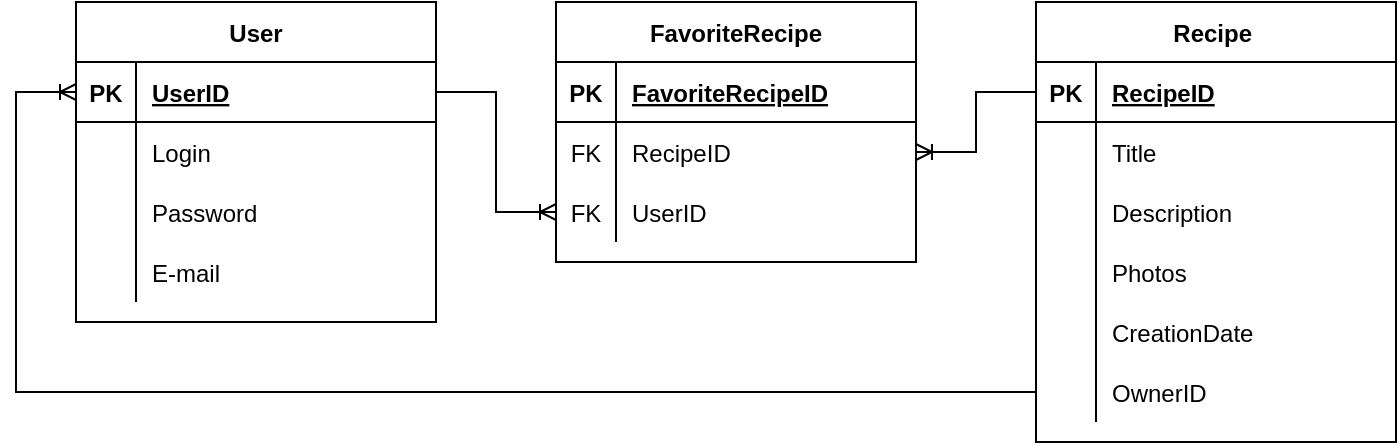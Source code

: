 <mxfile version="20.2.3" type="device" pages="5"><diagram id="DLVDz2DFD5MN45IRxFZN" name="ERD"><mxGraphModel dx="1422" dy="905" grid="1" gridSize="10" guides="1" tooltips="1" connect="1" arrows="1" fold="1" page="1" pageScale="1" pageWidth="827" pageHeight="1169" math="0" shadow="0"><root><mxCell id="0"/><mxCell id="1" parent="0"/><mxCell id="izXUXe6m8HbGsVXRGzLE-1" value="User" style="shape=table;startSize=30;container=1;collapsible=1;childLayout=tableLayout;fixedRows=1;rowLines=0;fontStyle=1;align=center;resizeLast=1;" parent="1" vertex="1"><mxGeometry x="40" y="200" width="180" height="160" as="geometry"/></mxCell><mxCell id="izXUXe6m8HbGsVXRGzLE-2" value="" style="shape=tableRow;horizontal=0;startSize=0;swimlaneHead=0;swimlaneBody=0;fillColor=none;collapsible=0;dropTarget=0;points=[[0,0.5],[1,0.5]];portConstraint=eastwest;top=0;left=0;right=0;bottom=1;" parent="izXUXe6m8HbGsVXRGzLE-1" vertex="1"><mxGeometry y="30" width="180" height="30" as="geometry"/></mxCell><mxCell id="izXUXe6m8HbGsVXRGzLE-3" value="PK" style="shape=partialRectangle;connectable=0;fillColor=none;top=0;left=0;bottom=0;right=0;fontStyle=1;overflow=hidden;" parent="izXUXe6m8HbGsVXRGzLE-2" vertex="1"><mxGeometry width="30" height="30" as="geometry"><mxRectangle width="30" height="30" as="alternateBounds"/></mxGeometry></mxCell><mxCell id="izXUXe6m8HbGsVXRGzLE-4" value="UserID" style="shape=partialRectangle;connectable=0;fillColor=none;top=0;left=0;bottom=0;right=0;align=left;spacingLeft=6;fontStyle=5;overflow=hidden;" parent="izXUXe6m8HbGsVXRGzLE-2" vertex="1"><mxGeometry x="30" width="150" height="30" as="geometry"><mxRectangle width="150" height="30" as="alternateBounds"/></mxGeometry></mxCell><mxCell id="izXUXe6m8HbGsVXRGzLE-5" value="" style="shape=tableRow;horizontal=0;startSize=0;swimlaneHead=0;swimlaneBody=0;fillColor=none;collapsible=0;dropTarget=0;points=[[0,0.5],[1,0.5]];portConstraint=eastwest;top=0;left=0;right=0;bottom=0;" parent="izXUXe6m8HbGsVXRGzLE-1" vertex="1"><mxGeometry y="60" width="180" height="30" as="geometry"/></mxCell><mxCell id="izXUXe6m8HbGsVXRGzLE-6" value="" style="shape=partialRectangle;connectable=0;fillColor=none;top=0;left=0;bottom=0;right=0;editable=1;overflow=hidden;" parent="izXUXe6m8HbGsVXRGzLE-5" vertex="1"><mxGeometry width="30" height="30" as="geometry"><mxRectangle width="30" height="30" as="alternateBounds"/></mxGeometry></mxCell><mxCell id="izXUXe6m8HbGsVXRGzLE-7" value="Login" style="shape=partialRectangle;connectable=0;fillColor=none;top=0;left=0;bottom=0;right=0;align=left;spacingLeft=6;overflow=hidden;" parent="izXUXe6m8HbGsVXRGzLE-5" vertex="1"><mxGeometry x="30" width="150" height="30" as="geometry"><mxRectangle width="150" height="30" as="alternateBounds"/></mxGeometry></mxCell><mxCell id="izXUXe6m8HbGsVXRGzLE-8" value="" style="shape=tableRow;horizontal=0;startSize=0;swimlaneHead=0;swimlaneBody=0;fillColor=none;collapsible=0;dropTarget=0;points=[[0,0.5],[1,0.5]];portConstraint=eastwest;top=0;left=0;right=0;bottom=0;" parent="izXUXe6m8HbGsVXRGzLE-1" vertex="1"><mxGeometry y="90" width="180" height="30" as="geometry"/></mxCell><mxCell id="izXUXe6m8HbGsVXRGzLE-9" value="" style="shape=partialRectangle;connectable=0;fillColor=none;top=0;left=0;bottom=0;right=0;editable=1;overflow=hidden;" parent="izXUXe6m8HbGsVXRGzLE-8" vertex="1"><mxGeometry width="30" height="30" as="geometry"><mxRectangle width="30" height="30" as="alternateBounds"/></mxGeometry></mxCell><mxCell id="izXUXe6m8HbGsVXRGzLE-10" value="Password" style="shape=partialRectangle;connectable=0;fillColor=none;top=0;left=0;bottom=0;right=0;align=left;spacingLeft=6;overflow=hidden;" parent="izXUXe6m8HbGsVXRGzLE-8" vertex="1"><mxGeometry x="30" width="150" height="30" as="geometry"><mxRectangle width="150" height="30" as="alternateBounds"/></mxGeometry></mxCell><mxCell id="izXUXe6m8HbGsVXRGzLE-11" value="" style="shape=tableRow;horizontal=0;startSize=0;swimlaneHead=0;swimlaneBody=0;fillColor=none;collapsible=0;dropTarget=0;points=[[0,0.5],[1,0.5]];portConstraint=eastwest;top=0;left=0;right=0;bottom=0;" parent="izXUXe6m8HbGsVXRGzLE-1" vertex="1"><mxGeometry y="120" width="180" height="30" as="geometry"/></mxCell><mxCell id="izXUXe6m8HbGsVXRGzLE-12" value="" style="shape=partialRectangle;connectable=0;fillColor=none;top=0;left=0;bottom=0;right=0;editable=1;overflow=hidden;" parent="izXUXe6m8HbGsVXRGzLE-11" vertex="1"><mxGeometry width="30" height="30" as="geometry"><mxRectangle width="30" height="30" as="alternateBounds"/></mxGeometry></mxCell><mxCell id="izXUXe6m8HbGsVXRGzLE-13" value="E-mail" style="shape=partialRectangle;connectable=0;fillColor=none;top=0;left=0;bottom=0;right=0;align=left;spacingLeft=6;overflow=hidden;" parent="izXUXe6m8HbGsVXRGzLE-11" vertex="1"><mxGeometry x="30" width="150" height="30" as="geometry"><mxRectangle width="150" height="30" as="alternateBounds"/></mxGeometry></mxCell><mxCell id="izXUXe6m8HbGsVXRGzLE-14" value="Recipe " style="shape=table;startSize=30;container=1;collapsible=1;childLayout=tableLayout;fixedRows=1;rowLines=0;fontStyle=1;align=center;resizeLast=1;" parent="1" vertex="1"><mxGeometry x="520" y="200" width="180" height="220" as="geometry"/></mxCell><mxCell id="izXUXe6m8HbGsVXRGzLE-15" value="" style="shape=tableRow;horizontal=0;startSize=0;swimlaneHead=0;swimlaneBody=0;fillColor=none;collapsible=0;dropTarget=0;points=[[0,0.5],[1,0.5]];portConstraint=eastwest;top=0;left=0;right=0;bottom=1;" parent="izXUXe6m8HbGsVXRGzLE-14" vertex="1"><mxGeometry y="30" width="180" height="30" as="geometry"/></mxCell><mxCell id="izXUXe6m8HbGsVXRGzLE-16" value="PK" style="shape=partialRectangle;connectable=0;fillColor=none;top=0;left=0;bottom=0;right=0;fontStyle=1;overflow=hidden;" parent="izXUXe6m8HbGsVXRGzLE-15" vertex="1"><mxGeometry width="30" height="30" as="geometry"><mxRectangle width="30" height="30" as="alternateBounds"/></mxGeometry></mxCell><mxCell id="izXUXe6m8HbGsVXRGzLE-17" value="RecipeID" style="shape=partialRectangle;connectable=0;fillColor=none;top=0;left=0;bottom=0;right=0;align=left;spacingLeft=6;fontStyle=5;overflow=hidden;" parent="izXUXe6m8HbGsVXRGzLE-15" vertex="1"><mxGeometry x="30" width="150" height="30" as="geometry"><mxRectangle width="150" height="30" as="alternateBounds"/></mxGeometry></mxCell><mxCell id="izXUXe6m8HbGsVXRGzLE-18" value="" style="shape=tableRow;horizontal=0;startSize=0;swimlaneHead=0;swimlaneBody=0;fillColor=none;collapsible=0;dropTarget=0;points=[[0,0.5],[1,0.5]];portConstraint=eastwest;top=0;left=0;right=0;bottom=0;" parent="izXUXe6m8HbGsVXRGzLE-14" vertex="1"><mxGeometry y="60" width="180" height="30" as="geometry"/></mxCell><mxCell id="izXUXe6m8HbGsVXRGzLE-19" value="" style="shape=partialRectangle;connectable=0;fillColor=none;top=0;left=0;bottom=0;right=0;editable=1;overflow=hidden;" parent="izXUXe6m8HbGsVXRGzLE-18" vertex="1"><mxGeometry width="30" height="30" as="geometry"><mxRectangle width="30" height="30" as="alternateBounds"/></mxGeometry></mxCell><mxCell id="izXUXe6m8HbGsVXRGzLE-20" value="Title" style="shape=partialRectangle;connectable=0;fillColor=none;top=0;left=0;bottom=0;right=0;align=left;spacingLeft=6;overflow=hidden;" parent="izXUXe6m8HbGsVXRGzLE-18" vertex="1"><mxGeometry x="30" width="150" height="30" as="geometry"><mxRectangle width="150" height="30" as="alternateBounds"/></mxGeometry></mxCell><mxCell id="izXUXe6m8HbGsVXRGzLE-21" value="" style="shape=tableRow;horizontal=0;startSize=0;swimlaneHead=0;swimlaneBody=0;fillColor=none;collapsible=0;dropTarget=0;points=[[0,0.5],[1,0.5]];portConstraint=eastwest;top=0;left=0;right=0;bottom=0;" parent="izXUXe6m8HbGsVXRGzLE-14" vertex="1"><mxGeometry y="90" width="180" height="30" as="geometry"/></mxCell><mxCell id="izXUXe6m8HbGsVXRGzLE-22" value="" style="shape=partialRectangle;connectable=0;fillColor=none;top=0;left=0;bottom=0;right=0;editable=1;overflow=hidden;" parent="izXUXe6m8HbGsVXRGzLE-21" vertex="1"><mxGeometry width="30" height="30" as="geometry"><mxRectangle width="30" height="30" as="alternateBounds"/></mxGeometry></mxCell><mxCell id="izXUXe6m8HbGsVXRGzLE-23" value="Description" style="shape=partialRectangle;connectable=0;fillColor=none;top=0;left=0;bottom=0;right=0;align=left;spacingLeft=6;overflow=hidden;" parent="izXUXe6m8HbGsVXRGzLE-21" vertex="1"><mxGeometry x="30" width="150" height="30" as="geometry"><mxRectangle width="150" height="30" as="alternateBounds"/></mxGeometry></mxCell><mxCell id="izXUXe6m8HbGsVXRGzLE-24" value="" style="shape=tableRow;horizontal=0;startSize=0;swimlaneHead=0;swimlaneBody=0;fillColor=none;collapsible=0;dropTarget=0;points=[[0,0.5],[1,0.5]];portConstraint=eastwest;top=0;left=0;right=0;bottom=0;" parent="izXUXe6m8HbGsVXRGzLE-14" vertex="1"><mxGeometry y="120" width="180" height="30" as="geometry"/></mxCell><mxCell id="izXUXe6m8HbGsVXRGzLE-25" value="" style="shape=partialRectangle;connectable=0;fillColor=none;top=0;left=0;bottom=0;right=0;editable=1;overflow=hidden;" parent="izXUXe6m8HbGsVXRGzLE-24" vertex="1"><mxGeometry width="30" height="30" as="geometry"><mxRectangle width="30" height="30" as="alternateBounds"/></mxGeometry></mxCell><mxCell id="izXUXe6m8HbGsVXRGzLE-26" value="Photos" style="shape=partialRectangle;connectable=0;fillColor=none;top=0;left=0;bottom=0;right=0;align=left;spacingLeft=6;overflow=hidden;" parent="izXUXe6m8HbGsVXRGzLE-24" vertex="1"><mxGeometry x="30" width="150" height="30" as="geometry"><mxRectangle width="150" height="30" as="alternateBounds"/></mxGeometry></mxCell><mxCell id="RRS_tu6sS4-9CQabxXwR-1" value="" style="shape=tableRow;horizontal=0;startSize=0;swimlaneHead=0;swimlaneBody=0;fillColor=none;collapsible=0;dropTarget=0;points=[[0,0.5],[1,0.5]];portConstraint=eastwest;top=0;left=0;right=0;bottom=0;" parent="izXUXe6m8HbGsVXRGzLE-14" vertex="1"><mxGeometry y="150" width="180" height="30" as="geometry"/></mxCell><mxCell id="RRS_tu6sS4-9CQabxXwR-2" value="" style="shape=partialRectangle;connectable=0;fillColor=none;top=0;left=0;bottom=0;right=0;editable=1;overflow=hidden;" parent="RRS_tu6sS4-9CQabxXwR-1" vertex="1"><mxGeometry width="30" height="30" as="geometry"><mxRectangle width="30" height="30" as="alternateBounds"/></mxGeometry></mxCell><mxCell id="RRS_tu6sS4-9CQabxXwR-3" value="CreationDate" style="shape=partialRectangle;connectable=0;fillColor=none;top=0;left=0;bottom=0;right=0;align=left;spacingLeft=6;overflow=hidden;" parent="RRS_tu6sS4-9CQabxXwR-1" vertex="1"><mxGeometry x="30" width="150" height="30" as="geometry"><mxRectangle width="150" height="30" as="alternateBounds"/></mxGeometry></mxCell><mxCell id="duyOFP7Gd-QprkUrOvGp-1" value="" style="shape=tableRow;horizontal=0;startSize=0;swimlaneHead=0;swimlaneBody=0;fillColor=none;collapsible=0;dropTarget=0;points=[[0,0.5],[1,0.5]];portConstraint=eastwest;top=0;left=0;right=0;bottom=0;" vertex="1" parent="izXUXe6m8HbGsVXRGzLE-14"><mxGeometry y="180" width="180" height="30" as="geometry"/></mxCell><mxCell id="duyOFP7Gd-QprkUrOvGp-2" value="" style="shape=partialRectangle;connectable=0;fillColor=none;top=0;left=0;bottom=0;right=0;editable=1;overflow=hidden;" vertex="1" parent="duyOFP7Gd-QprkUrOvGp-1"><mxGeometry width="30" height="30" as="geometry"><mxRectangle width="30" height="30" as="alternateBounds"/></mxGeometry></mxCell><mxCell id="duyOFP7Gd-QprkUrOvGp-3" value="OwnerID" style="shape=partialRectangle;connectable=0;fillColor=none;top=0;left=0;bottom=0;right=0;align=left;spacingLeft=6;overflow=hidden;" vertex="1" parent="duyOFP7Gd-QprkUrOvGp-1"><mxGeometry x="30" width="150" height="30" as="geometry"><mxRectangle width="150" height="30" as="alternateBounds"/></mxGeometry></mxCell><mxCell id="koSCngyAm11qG9htnei7-1" value="FavoriteRecipe" style="shape=table;startSize=30;container=1;collapsible=1;childLayout=tableLayout;fixedRows=1;rowLines=0;fontStyle=1;align=center;resizeLast=1;" parent="1" vertex="1"><mxGeometry x="280" y="200" width="180" height="130" as="geometry"/></mxCell><mxCell id="koSCngyAm11qG9htnei7-2" value="" style="shape=tableRow;horizontal=0;startSize=0;swimlaneHead=0;swimlaneBody=0;fillColor=none;collapsible=0;dropTarget=0;points=[[0,0.5],[1,0.5]];portConstraint=eastwest;top=0;left=0;right=0;bottom=1;" parent="koSCngyAm11qG9htnei7-1" vertex="1"><mxGeometry y="30" width="180" height="30" as="geometry"/></mxCell><mxCell id="koSCngyAm11qG9htnei7-3" value="PK" style="shape=partialRectangle;connectable=0;fillColor=none;top=0;left=0;bottom=0;right=0;fontStyle=1;overflow=hidden;" parent="koSCngyAm11qG9htnei7-2" vertex="1"><mxGeometry width="30" height="30" as="geometry"><mxRectangle width="30" height="30" as="alternateBounds"/></mxGeometry></mxCell><mxCell id="koSCngyAm11qG9htnei7-4" value="FavoriteRecipeID" style="shape=partialRectangle;connectable=0;fillColor=none;top=0;left=0;bottom=0;right=0;align=left;spacingLeft=6;fontStyle=5;overflow=hidden;" parent="koSCngyAm11qG9htnei7-2" vertex="1"><mxGeometry x="30" width="150" height="30" as="geometry"><mxRectangle width="150" height="30" as="alternateBounds"/></mxGeometry></mxCell><mxCell id="koSCngyAm11qG9htnei7-5" value="" style="shape=tableRow;horizontal=0;startSize=0;swimlaneHead=0;swimlaneBody=0;fillColor=none;collapsible=0;dropTarget=0;points=[[0,0.5],[1,0.5]];portConstraint=eastwest;top=0;left=0;right=0;bottom=0;" parent="koSCngyAm11qG9htnei7-1" vertex="1"><mxGeometry y="60" width="180" height="30" as="geometry"/></mxCell><mxCell id="koSCngyAm11qG9htnei7-6" value="FK" style="shape=partialRectangle;connectable=0;fillColor=none;top=0;left=0;bottom=0;right=0;editable=1;overflow=hidden;" parent="koSCngyAm11qG9htnei7-5" vertex="1"><mxGeometry width="30" height="30" as="geometry"><mxRectangle width="30" height="30" as="alternateBounds"/></mxGeometry></mxCell><mxCell id="koSCngyAm11qG9htnei7-7" value="RecipeID" style="shape=partialRectangle;connectable=0;fillColor=none;top=0;left=0;bottom=0;right=0;align=left;spacingLeft=6;overflow=hidden;" parent="koSCngyAm11qG9htnei7-5" vertex="1"><mxGeometry x="30" width="150" height="30" as="geometry"><mxRectangle width="150" height="30" as="alternateBounds"/></mxGeometry></mxCell><mxCell id="koSCngyAm11qG9htnei7-8" value="" style="shape=tableRow;horizontal=0;startSize=0;swimlaneHead=0;swimlaneBody=0;fillColor=none;collapsible=0;dropTarget=0;points=[[0,0.5],[1,0.5]];portConstraint=eastwest;top=0;left=0;right=0;bottom=0;" parent="koSCngyAm11qG9htnei7-1" vertex="1"><mxGeometry y="90" width="180" height="30" as="geometry"/></mxCell><mxCell id="koSCngyAm11qG9htnei7-9" value="FK" style="shape=partialRectangle;connectable=0;fillColor=none;top=0;left=0;bottom=0;right=0;editable=1;overflow=hidden;" parent="koSCngyAm11qG9htnei7-8" vertex="1"><mxGeometry width="30" height="30" as="geometry"><mxRectangle width="30" height="30" as="alternateBounds"/></mxGeometry></mxCell><mxCell id="koSCngyAm11qG9htnei7-10" value="UserID" style="shape=partialRectangle;connectable=0;fillColor=none;top=0;left=0;bottom=0;right=0;align=left;spacingLeft=6;overflow=hidden;" parent="koSCngyAm11qG9htnei7-8" vertex="1"><mxGeometry x="30" width="150" height="30" as="geometry"><mxRectangle width="150" height="30" as="alternateBounds"/></mxGeometry></mxCell><mxCell id="l8BYSARRlharCD4NdjLy-1" value="" style="edgeStyle=orthogonalEdgeStyle;fontSize=12;html=1;endArrow=ERoneToMany;rounded=0;" parent="1" source="izXUXe6m8HbGsVXRGzLE-2" target="koSCngyAm11qG9htnei7-8" edge="1"><mxGeometry width="100" height="100" relative="1" as="geometry"><mxPoint x="360" y="510" as="sourcePoint"/><mxPoint x="460" y="410" as="targetPoint"/><Array as="points"><mxPoint x="250" y="245"/><mxPoint x="250" y="305"/></Array></mxGeometry></mxCell><mxCell id="l8BYSARRlharCD4NdjLy-2" value="" style="edgeStyle=orthogonalEdgeStyle;fontSize=12;html=1;endArrow=ERoneToMany;rounded=0;" parent="1" source="izXUXe6m8HbGsVXRGzLE-15" target="koSCngyAm11qG9htnei7-5" edge="1"><mxGeometry width="100" height="100" relative="1" as="geometry"><mxPoint x="360" y="510" as="sourcePoint"/><mxPoint x="460" y="410" as="targetPoint"/></mxGeometry></mxCell><mxCell id="duyOFP7Gd-QprkUrOvGp-4" value="" style="edgeStyle=orthogonalEdgeStyle;fontSize=12;html=1;endArrow=ERoneToMany;rounded=0;" edge="1" parent="1" source="duyOFP7Gd-QprkUrOvGp-1" target="izXUXe6m8HbGsVXRGzLE-2"><mxGeometry width="100" height="100" relative="1" as="geometry"><mxPoint x="360" y="510" as="sourcePoint"/><mxPoint x="480" y="440" as="targetPoint"/><Array as="points"><mxPoint x="10" y="395"/><mxPoint x="10" y="245"/></Array></mxGeometry></mxCell></root></mxGraphModel></diagram><diagram id="T9ml5IvPjwxIiaWRqGr_" name="UseCase"><mxGraphModel dx="1422" dy="905" grid="1" gridSize="10" guides="1" tooltips="1" connect="1" arrows="1" fold="1" page="1" pageScale="1" pageWidth="827" pageHeight="1169" math="0" shadow="0"><root><mxCell id="0"/><mxCell id="1" parent="0"/><mxCell id="hGPn-7GCO4tsshSFjCSy-22" value="" style="group" parent="1" vertex="1" connectable="0"><mxGeometry x="10" y="10" width="210" height="230" as="geometry"/></mxCell><mxCell id="hGPn-7GCO4tsshSFjCSy-23" value="Авторизация" style="shape=umlFrame;whiteSpace=wrap;html=1;width=210;height=30;" parent="hGPn-7GCO4tsshSFjCSy-22" vertex="1"><mxGeometry width="210" height="230" as="geometry"/></mxCell><mxCell id="hGPn-7GCO4tsshSFjCSy-24" value="Ввод логина" style="ellipse;whiteSpace=wrap;html=1;" parent="hGPn-7GCO4tsshSFjCSy-22" vertex="1"><mxGeometry x="57.5" y="30" width="95" height="40" as="geometry"/></mxCell><mxCell id="hGPn-7GCO4tsshSFjCSy-25" value="Ввод пароля" style="ellipse;whiteSpace=wrap;html=1;" parent="hGPn-7GCO4tsshSFjCSy-22" vertex="1"><mxGeometry x="60" y="90" width="90" height="50" as="geometry"/></mxCell><mxCell id="hGPn-7GCO4tsshSFjCSy-26" style="edgeStyle=orthogonalEdgeStyle;rounded=0;orthogonalLoop=1;jettySize=auto;html=1;" parent="hGPn-7GCO4tsshSFjCSy-22" source="hGPn-7GCO4tsshSFjCSy-24" target="hGPn-7GCO4tsshSFjCSy-25" edge="1"><mxGeometry relative="1" as="geometry"/></mxCell><mxCell id="hGPn-7GCO4tsshSFjCSy-27" value="Отправка данных" style="ellipse;whiteSpace=wrap;html=1;fontFamily=Times New Roman;fontSize=12;" parent="hGPn-7GCO4tsshSFjCSy-22" vertex="1"><mxGeometry x="60" y="170" width="90" height="40" as="geometry"/></mxCell><mxCell id="hGPn-7GCO4tsshSFjCSy-28" style="edgeStyle=orthogonalEdgeStyle;rounded=0;orthogonalLoop=1;jettySize=auto;html=1;" parent="hGPn-7GCO4tsshSFjCSy-22" source="hGPn-7GCO4tsshSFjCSy-25" target="hGPn-7GCO4tsshSFjCSy-27" edge="1"><mxGeometry relative="1" as="geometry"/></mxCell><mxCell id="hGPn-7GCO4tsshSFjCSy-43" value="" style="group" parent="1" vertex="1" connectable="0"><mxGeometry x="10" y="560" width="250" height="370" as="geometry"/></mxCell><mxCell id="hGPn-7GCO4tsshSFjCSy-44" value="Добавление&lt;br&gt;Рецепта" style="shape=umlFrame;whiteSpace=wrap;html=1;width=250;height=30;" parent="hGPn-7GCO4tsshSFjCSy-43" vertex="1"><mxGeometry width="250" height="370" as="geometry"/></mxCell><mxCell id="hGPn-7GCO4tsshSFjCSy-45" value="Ввод наименования" style="ellipse;whiteSpace=wrap;html=1;" parent="hGPn-7GCO4tsshSFjCSy-43" vertex="1"><mxGeometry x="75" y="55" width="100" height="50" as="geometry"/></mxCell><mxCell id="hGPn-7GCO4tsshSFjCSy-46" value="Добавление изображений" style="ellipse;whiteSpace=wrap;html=1;" parent="hGPn-7GCO4tsshSFjCSy-43" vertex="1"><mxGeometry x="75" y="125" width="100" height="50" as="geometry"/></mxCell><mxCell id="hGPn-7GCO4tsshSFjCSy-47" style="edgeStyle=orthogonalEdgeStyle;rounded=0;orthogonalLoop=1;jettySize=auto;html=1;" parent="hGPn-7GCO4tsshSFjCSy-43" source="hGPn-7GCO4tsshSFjCSy-45" target="hGPn-7GCO4tsshSFjCSy-46" edge="1"><mxGeometry relative="1" as="geometry"/></mxCell><mxCell id="hGPn-7GCO4tsshSFjCSy-48" value="Ввод описания" style="ellipse;whiteSpace=wrap;html=1;" parent="hGPn-7GCO4tsshSFjCSy-43" vertex="1"><mxGeometry x="75" y="195" width="100" height="50" as="geometry"/></mxCell><mxCell id="hGPn-7GCO4tsshSFjCSy-49" style="edgeStyle=orthogonalEdgeStyle;rounded=0;orthogonalLoop=1;jettySize=auto;html=1;" parent="hGPn-7GCO4tsshSFjCSy-43" source="hGPn-7GCO4tsshSFjCSy-46" target="hGPn-7GCO4tsshSFjCSy-48" edge="1"><mxGeometry relative="1" as="geometry"/></mxCell><mxCell id="hGPn-7GCO4tsshSFjCSy-51" style="edgeStyle=orthogonalEdgeStyle;rounded=0;orthogonalLoop=1;jettySize=auto;html=1;" parent="hGPn-7GCO4tsshSFjCSy-43" source="hGPn-7GCO4tsshSFjCSy-48" target="hGPn-7GCO4tsshSFjCSy-52" edge="1"><mxGeometry relative="1" as="geometry"><mxPoint x="120" y="240" as="targetPoint"/></mxGeometry></mxCell><mxCell id="hGPn-7GCO4tsshSFjCSy-52" value="Отправка данных" style="ellipse;whiteSpace=wrap;html=1;fontFamily=Times New Roman;fontSize=12;" parent="hGPn-7GCO4tsshSFjCSy-43" vertex="1"><mxGeometry x="75" y="265" width="100" height="50" as="geometry"/></mxCell><mxCell id="hGPn-7GCO4tsshSFjCSy-89" value="" style="group" parent="1" vertex="1" connectable="0"><mxGeometry x="240" y="10" width="300" height="370" as="geometry"/></mxCell><mxCell id="hGPn-7GCO4tsshSFjCSy-90" value="Регистрация" style="shape=umlFrame;whiteSpace=wrap;html=1;width=300;height=30;" parent="hGPn-7GCO4tsshSFjCSy-89" vertex="1"><mxGeometry width="300" height="370" as="geometry"/></mxCell><mxCell id="hGPn-7GCO4tsshSFjCSy-91" value="Ввод логина" style="ellipse;whiteSpace=wrap;html=1;fontFamily=Times New Roman;fontSize=12;" parent="hGPn-7GCO4tsshSFjCSy-89" vertex="1"><mxGeometry x="107.5" y="75" width="85" height="40" as="geometry"/></mxCell><mxCell id="hGPn-7GCO4tsshSFjCSy-96" value="Ввод e-mail" style="ellipse;whiteSpace=wrap;html=1;fontFamily=Times New Roman;fontSize=12;" parent="hGPn-7GCO4tsshSFjCSy-89" vertex="1"><mxGeometry x="105" y="195" width="90" height="40" as="geometry"/></mxCell><mxCell id="hGPn-7GCO4tsshSFjCSy-97" value="" style="edgeStyle=orthogonalEdgeStyle;rounded=0;orthogonalLoop=1;jettySize=auto;html=1;fontFamily=Times New Roman;fontSize=12;" parent="hGPn-7GCO4tsshSFjCSy-89" source="hGPn-7GCO4tsshSFjCSy-98" target="hGPn-7GCO4tsshSFjCSy-96" edge="1"><mxGeometry relative="1" as="geometry"/></mxCell><mxCell id="hGPn-7GCO4tsshSFjCSy-98" value="Ввод пароля" style="ellipse;whiteSpace=wrap;html=1;fontFamily=Times New Roman;fontSize=12;" parent="hGPn-7GCO4tsshSFjCSy-89" vertex="1"><mxGeometry x="105" y="135" width="90" height="40" as="geometry"/></mxCell><mxCell id="hGPn-7GCO4tsshSFjCSy-99" value="" style="edgeStyle=orthogonalEdgeStyle;rounded=0;orthogonalLoop=1;jettySize=auto;html=1;fontFamily=Times New Roman;fontSize=12;" parent="hGPn-7GCO4tsshSFjCSy-89" target="hGPn-7GCO4tsshSFjCSy-98" edge="1"><mxGeometry relative="1" as="geometry"><mxPoint x="150" y="115" as="sourcePoint"/></mxGeometry></mxCell><mxCell id="hGPn-7GCO4tsshSFjCSy-101" value="" style="edgeStyle=orthogonalEdgeStyle;rounded=0;orthogonalLoop=1;jettySize=auto;html=1;fontFamily=Times New Roman;fontSize=12;" parent="hGPn-7GCO4tsshSFjCSy-89" source="hGPn-7GCO4tsshSFjCSy-96" target="hGPn-7GCO4tsshSFjCSy-100" edge="1"><mxGeometry relative="1" as="geometry"/></mxCell><mxCell id="hGPn-7GCO4tsshSFjCSy-100" value="Отправка данных" style="ellipse;whiteSpace=wrap;html=1;fontFamily=Times New Roman;fontSize=12;" parent="hGPn-7GCO4tsshSFjCSy-89" vertex="1"><mxGeometry x="105" y="255" width="90" height="40" as="geometry"/></mxCell><mxCell id="uWhjT6zikoIpm4rpwLc5-7" value="" style="group" parent="1" vertex="1" connectable="0"><mxGeometry x="560" y="10" width="210" height="230" as="geometry"/></mxCell><mxCell id="uWhjT6zikoIpm4rpwLc5-8" value="Выход из&lt;br&gt;аккаунта" style="shape=umlFrame;whiteSpace=wrap;html=1;width=210;height=30;" parent="uWhjT6zikoIpm4rpwLc5-7" vertex="1"><mxGeometry width="210" height="230" as="geometry"/></mxCell><mxCell id="uWhjT6zikoIpm4rpwLc5-6" value="Отправка данных" style="ellipse;whiteSpace=wrap;html=1;fontFamily=Times New Roman;fontSize=12;" parent="uWhjT6zikoIpm4rpwLc5-7" vertex="1"><mxGeometry x="60" y="95" width="90" height="40" as="geometry"/></mxCell><mxCell id="uWhjT6zikoIpm4rpwLc5-20" value="" style="group" parent="1" vertex="1" connectable="0"><mxGeometry x="280" y="560" width="210" height="230" as="geometry"/></mxCell><mxCell id="uWhjT6zikoIpm4rpwLc5-21" value="Удаление своего Рецепта" style="shape=umlFrame;whiteSpace=wrap;html=1;width=210;height=30;" parent="uWhjT6zikoIpm4rpwLc5-20" vertex="1"><mxGeometry width="210" height="230" as="geometry"/></mxCell><mxCell id="uWhjT6zikoIpm4rpwLc5-22" value="Отправка данных" style="ellipse;whiteSpace=wrap;html=1;fontFamily=Times New Roman;fontSize=12;" parent="uWhjT6zikoIpm4rpwLc5-20" vertex="1"><mxGeometry x="60" y="95" width="90" height="40" as="geometry"/></mxCell><mxCell id="uWhjT6zikoIpm4rpwLc5-23" value="" style="group" parent="1" vertex="1" connectable="0"><mxGeometry x="280" y="810" width="210" height="230" as="geometry"/></mxCell><mxCell id="uWhjT6zikoIpm4rpwLc5-24" value="Изменение своего Рецепта" style="shape=umlFrame;whiteSpace=wrap;html=1;width=210;height=30;" parent="uWhjT6zikoIpm4rpwLc5-23" vertex="1"><mxGeometry width="210" height="230" as="geometry"/></mxCell><mxCell id="uWhjT6zikoIpm4rpwLc5-25" value="Отправка данных" style="ellipse;whiteSpace=wrap;html=1;fontFamily=Times New Roman;fontSize=12;" parent="uWhjT6zikoIpm4rpwLc5-23" vertex="1"><mxGeometry x="60" y="145" width="90" height="40" as="geometry"/></mxCell><mxCell id="uWhjT6zikoIpm4rpwLc5-28" style="edgeStyle=orthogonalEdgeStyle;curved=1;rounded=0;orthogonalLoop=1;jettySize=auto;html=1;" parent="uWhjT6zikoIpm4rpwLc5-23" source="uWhjT6zikoIpm4rpwLc5-27" target="uWhjT6zikoIpm4rpwLc5-25" edge="1"><mxGeometry relative="1" as="geometry"/></mxCell><mxCell id="uWhjT6zikoIpm4rpwLc5-27" value="Изменение наименования/изображения/описания" style="ellipse;whiteSpace=wrap;html=1;fontFamily=Times New Roman;fontSize=12;" parent="uWhjT6zikoIpm4rpwLc5-23" vertex="1"><mxGeometry x="55" y="45" width="100" height="80" as="geometry"/></mxCell><mxCell id="uWhjT6zikoIpm4rpwLc5-31" value="" style="group" parent="1" vertex="1" connectable="0"><mxGeometry x="870" y="560" width="210" height="230" as="geometry"/></mxCell><mxCell id="uWhjT6zikoIpm4rpwLc5-32" value="Поиск&lt;br&gt;По Рецептам" style="shape=umlFrame;whiteSpace=wrap;html=1;width=210;height=30;" parent="uWhjT6zikoIpm4rpwLc5-31" vertex="1"><mxGeometry width="210" height="230" as="geometry"/></mxCell><mxCell id="uWhjT6zikoIpm4rpwLc5-33" value="Отправка данных" style="ellipse;whiteSpace=wrap;html=1;fontFamily=Times New Roman;fontSize=12;" parent="uWhjT6zikoIpm4rpwLc5-31" vertex="1"><mxGeometry x="60" y="125" width="90" height="40" as="geometry"/></mxCell><mxCell id="uM-aPN_Gxc0_MMGqXfU6-10" style="edgeStyle=orthogonalEdgeStyle;curved=1;rounded=0;orthogonalLoop=1;jettySize=auto;html=1;" parent="uWhjT6zikoIpm4rpwLc5-31" source="uM-aPN_Gxc0_MMGqXfU6-9" target="uWhjT6zikoIpm4rpwLc5-33" edge="1"><mxGeometry relative="1" as="geometry"/></mxCell><mxCell id="uM-aPN_Gxc0_MMGqXfU6-9" value="Ввод поискового запроса" style="ellipse;whiteSpace=wrap;html=1;fontFamily=Times New Roman;fontSize=12;" parent="uWhjT6zikoIpm4rpwLc5-31" vertex="1"><mxGeometry x="60" y="65" width="90" height="40" as="geometry"/></mxCell><mxCell id="uWhjT6zikoIpm4rpwLc5-34" value="" style="group" parent="1" vertex="1" connectable="0"><mxGeometry x="617" y="810" width="210" height="230" as="geometry"/></mxCell><mxCell id="uWhjT6zikoIpm4rpwLc5-35" value="Сортировка&lt;br&gt;Рецептов" style="shape=umlFrame;whiteSpace=wrap;html=1;width=210;height=30;" parent="uWhjT6zikoIpm4rpwLc5-34" vertex="1"><mxGeometry width="210" height="230" as="geometry"/></mxCell><mxCell id="uWhjT6zikoIpm4rpwLc5-36" value="Отправка данных" style="ellipse;whiteSpace=wrap;html=1;fontFamily=Times New Roman;fontSize=12;" parent="uWhjT6zikoIpm4rpwLc5-34" vertex="1"><mxGeometry x="60" y="95" width="90" height="40" as="geometry"/></mxCell><mxCell id="uWhjT6zikoIpm4rpwLc5-41" style="edgeStyle=orthogonalEdgeStyle;curved=1;rounded=0;orthogonalLoop=1;jettySize=auto;html=1;" parent="1" source="uWhjT6zikoIpm4rpwLc5-40" target="uWhjT6zikoIpm4rpwLc5-21" edge="1"><mxGeometry relative="1" as="geometry"><Array as="points"><mxPoint x="380" y="460"/></Array></mxGeometry></mxCell><mxCell id="uWhjT6zikoIpm4rpwLc5-42" style="edgeStyle=orthogonalEdgeStyle;curved=1;rounded=0;orthogonalLoop=1;jettySize=auto;html=1;" parent="1" source="uWhjT6zikoIpm4rpwLc5-40" target="uWhjT6zikoIpm4rpwLc5-32" edge="1"><mxGeometry relative="1" as="geometry"><Array as="points"><mxPoint x="975" y="460"/></Array></mxGeometry></mxCell><mxCell id="uWhjT6zikoIpm4rpwLc5-43" style="edgeStyle=orthogonalEdgeStyle;curved=1;rounded=0;orthogonalLoop=1;jettySize=auto;html=1;" parent="1" source="uWhjT6zikoIpm4rpwLc5-40" target="uWhjT6zikoIpm4rpwLc5-24" edge="1"><mxGeometry relative="1" as="geometry"><Array as="points"><mxPoint x="520" y="460"/><mxPoint x="520" y="925"/></Array></mxGeometry></mxCell><mxCell id="uWhjT6zikoIpm4rpwLc5-44" style="edgeStyle=orthogonalEdgeStyle;curved=1;rounded=0;orthogonalLoop=1;jettySize=auto;html=1;" parent="1" source="uWhjT6zikoIpm4rpwLc5-40" target="uWhjT6zikoIpm4rpwLc5-35" edge="1"><mxGeometry relative="1" as="geometry"><Array as="points"><mxPoint x="590" y="460"/><mxPoint x="590" y="925"/></Array></mxGeometry></mxCell><mxCell id="uWhjT6zikoIpm4rpwLc5-45" style="edgeStyle=orthogonalEdgeStyle;curved=1;rounded=0;orthogonalLoop=1;jettySize=auto;html=1;" parent="1" source="uWhjT6zikoIpm4rpwLc5-40" target="hGPn-7GCO4tsshSFjCSy-44" edge="1"><mxGeometry relative="1" as="geometry"/></mxCell><mxCell id="uWhjT6zikoIpm4rpwLc5-46" style="edgeStyle=orthogonalEdgeStyle;curved=1;rounded=0;orthogonalLoop=1;jettySize=auto;html=1;" parent="1" source="uWhjT6zikoIpm4rpwLc5-40" target="hGPn-7GCO4tsshSFjCSy-23" edge="1"><mxGeometry relative="1" as="geometry"/></mxCell><mxCell id="uWhjT6zikoIpm4rpwLc5-47" style="edgeStyle=orthogonalEdgeStyle;curved=1;rounded=0;orthogonalLoop=1;jettySize=auto;html=1;" parent="1" source="uWhjT6zikoIpm4rpwLc5-40" target="hGPn-7GCO4tsshSFjCSy-90" edge="1"><mxGeometry relative="1" as="geometry"><Array as="points"><mxPoint x="390" y="460"/></Array></mxGeometry></mxCell><mxCell id="uWhjT6zikoIpm4rpwLc5-48" style="edgeStyle=orthogonalEdgeStyle;curved=1;rounded=0;orthogonalLoop=1;jettySize=auto;html=1;" parent="1" source="uWhjT6zikoIpm4rpwLc5-40" target="uWhjT6zikoIpm4rpwLc5-8" edge="1"><mxGeometry relative="1" as="geometry"><Array as="points"><mxPoint x="665" y="460"/></Array></mxGeometry></mxCell><mxCell id="uM-aPN_Gxc0_MMGqXfU6-4" style="edgeStyle=orthogonalEdgeStyle;rounded=0;orthogonalLoop=1;jettySize=auto;html=1;curved=1;" parent="1" source="uWhjT6zikoIpm4rpwLc5-40" target="uM-aPN_Gxc0_MMGqXfU6-2" edge="1"><mxGeometry relative="1" as="geometry"><Array as="points"><mxPoint x="720" y="460"/></Array></mxGeometry></mxCell><mxCell id="uM-aPN_Gxc0_MMGqXfU6-8" style="edgeStyle=orthogonalEdgeStyle;curved=1;rounded=0;orthogonalLoop=1;jettySize=auto;html=1;" parent="1" source="uWhjT6zikoIpm4rpwLc5-40" target="uM-aPN_Gxc0_MMGqXfU6-6" edge="1"><mxGeometry relative="1" as="geometry"/></mxCell><mxCell id="uWhjT6zikoIpm4rpwLc5-40" value="User" style="shape=umlActor;verticalLabelPosition=bottom;verticalAlign=top;html=1;" parent="1" vertex="1"><mxGeometry x="540" y="430" width="30" height="60" as="geometry"/></mxCell><mxCell id="uM-aPN_Gxc0_MMGqXfU6-1" value="" style="group" parent="1" vertex="1" connectable="0"><mxGeometry x="617" y="560" width="210" height="230" as="geometry"/></mxCell><mxCell id="uM-aPN_Gxc0_MMGqXfU6-2" value="Просмотр ленты рецептов" style="shape=umlFrame;whiteSpace=wrap;html=1;width=210;height=30;" parent="uM-aPN_Gxc0_MMGqXfU6-1" vertex="1"><mxGeometry width="210" height="230" as="geometry"/></mxCell><mxCell id="uM-aPN_Gxc0_MMGqXfU6-3" value="Отправка данных" style="ellipse;whiteSpace=wrap;html=1;fontFamily=Times New Roman;fontSize=12;" parent="uM-aPN_Gxc0_MMGqXfU6-1" vertex="1"><mxGeometry x="60" y="95" width="90" height="40" as="geometry"/></mxCell><mxCell id="uM-aPN_Gxc0_MMGqXfU6-5" value="" style="group" parent="1" vertex="1" connectable="0"><mxGeometry x="810" y="10" width="210" height="230" as="geometry"/></mxCell><mxCell id="uM-aPN_Gxc0_MMGqXfU6-6" value="Добавление рецепта в избранное" style="shape=umlFrame;whiteSpace=wrap;html=1;width=210;height=30;" parent="uM-aPN_Gxc0_MMGqXfU6-5" vertex="1"><mxGeometry width="210" height="230" as="geometry"/></mxCell><mxCell id="uM-aPN_Gxc0_MMGqXfU6-7" value="Отправка данных" style="ellipse;whiteSpace=wrap;html=1;fontFamily=Times New Roman;fontSize=12;" parent="uM-aPN_Gxc0_MMGqXfU6-5" vertex="1"><mxGeometry x="60" y="95" width="90" height="40" as="geometry"/></mxCell></root></mxGraphModel></diagram><diagram id="EduVIFY6fI0Unsy48txu" name="Состояний.Регистрация"><mxGraphModel dx="1422" dy="905" grid="1" gridSize="10" guides="1" tooltips="1" connect="1" arrows="1" fold="1" page="1" pageScale="1" pageWidth="827" pageHeight="1169" math="0" shadow="0"><root><mxCell id="0"/><mxCell id="1" parent="0"/><mxCell id="yug58s4xfy7Wlt_LyGmt-2" value="Не зарегистрирован" style="ellipse;fillColor=#000000;strokeColor=none;fontFamily=Times New Roman;fontColor=#FF0000;" parent="1" vertex="1"><mxGeometry x="399" y="10" width="30" height="30" as="geometry"/></mxCell><mxCell id="yug58s4xfy7Wlt_LyGmt-1" style="edgeStyle=orthogonalEdgeStyle;curved=1;rounded=0;orthogonalLoop=1;jettySize=auto;html=1;fontFamily=Times New Roman;" parent="1" source="yug58s4xfy7Wlt_LyGmt-2" target="yug58s4xfy7Wlt_LyGmt-11" edge="1"><mxGeometry relative="1" as="geometry"><Array as="points"><mxPoint x="414" y="160"/><mxPoint x="640" y="160"/></Array></mxGeometry></mxCell><mxCell id="yug58s4xfy7Wlt_LyGmt-3" value="" style="endArrow=classic;html=1;exitX=0.5;exitY=1;exitDx=0;exitDy=0;fontFamily=Times New Roman;edgeStyle=orthogonalEdgeStyle;curved=1;" parent="1" source="yug58s4xfy7Wlt_LyGmt-2" target="yug58s4xfy7Wlt_LyGmt-13" edge="1"><mxGeometry relative="1" as="geometry"><mxPoint x="410" y="120" as="sourcePoint"/><mxPoint x="180" y="260" as="targetPoint"/><Array as="points"><mxPoint x="414" y="160"/><mxPoint x="180" y="160"/></Array></mxGeometry></mxCell><mxCell id="yug58s4xfy7Wlt_LyGmt-4" value="Закрыть" style="swimlane;childLayout=stackLayout;horizontal=1;startSize=30;horizontalStack=0;rounded=1;fontSize=14;fontStyle=0;strokeWidth=2;resizeParent=0;resizeLast=1;shadow=0;dashed=0;align=center;fontFamily=Times New Roman;" parent="1" vertex="1"><mxGeometry x="334" y="900" width="160" height="70" as="geometry"/></mxCell><mxCell id="yug58s4xfy7Wlt_LyGmt-5" value="выполнение/ Выдать билет" style="align=left;strokeColor=none;fillColor=none;spacingLeft=4;fontSize=12;verticalAlign=top;resizable=0;rotatable=0;part=1;whiteSpace=wrap;fontFamily=Times New Roman;" parent="yug58s4xfy7Wlt_LyGmt-4" vertex="1"><mxGeometry y="30" width="160" height="40" as="geometry"/></mxCell><mxCell id="yug58s4xfy7Wlt_LyGmt-6" value="&lt;font color=&quot;#cc0000&quot;&gt;Зарегистрирован&lt;/font&gt;" style="ellipse;html=1;shape=endState;fillColor=#000000;strokeColor=#000000;fontFamily=Times New Roman;" parent="1" vertex="1"><mxGeometry x="625" y="540" width="30" height="30" as="geometry"/></mxCell><mxCell id="yug58s4xfy7Wlt_LyGmt-7" style="edgeStyle=orthogonalEdgeStyle;rounded=0;orthogonalLoop=1;jettySize=auto;html=1;curved=1;" parent="1" source="yug58s4xfy7Wlt_LyGmt-13" target="yug58s4xfy7Wlt_LyGmt-15" edge="1"><mxGeometry relative="1" as="geometry"><mxPoint x="180" y="340" as="sourcePoint"/><mxPoint x="220" y="570" as="targetPoint"/><Array as="points"><mxPoint x="180" y="500"/><mxPoint x="180" y="500"/></Array></mxGeometry></mxCell><mxCell id="yug58s4xfy7Wlt_LyGmt-8" value="Выход из окна регистрации" style="edgeLabel;html=1;align=center;verticalAlign=middle;resizable=0;points=[];fontFamily=Times New Roman;" parent="yug58s4xfy7Wlt_LyGmt-7" vertex="1" connectable="0"><mxGeometry x="0.028" y="1" relative="1" as="geometry"><mxPoint as="offset"/></mxGeometry></mxCell><mxCell id="yug58s4xfy7Wlt_LyGmt-9" style="edgeStyle=orthogonalEdgeStyle;curved=1;rounded=0;orthogonalLoop=1;jettySize=auto;html=1;fontFamily=Times New Roman;" parent="1" source="yug58s4xfy7Wlt_LyGmt-11" target="yug58s4xfy7Wlt_LyGmt-6" edge="1"><mxGeometry relative="1" as="geometry"><Array as="points"><mxPoint x="640" y="490"/><mxPoint x="640" y="490"/></Array></mxGeometry></mxCell><mxCell id="yug58s4xfy7Wlt_LyGmt-10" value="Успешная регистрация" style="edgeLabel;html=1;align=center;verticalAlign=middle;resizable=0;points=[];fontFamily=Times New Roman;" parent="yug58s4xfy7Wlt_LyGmt-9" vertex="1" connectable="0"><mxGeometry x="-0.197" y="2" relative="1" as="geometry"><mxPoint as="offset"/></mxGeometry></mxCell><mxCell id="yug58s4xfy7Wlt_LyGmt-11" value="Создание" style="swimlane;childLayout=stackLayout;horizontal=1;startSize=30;horizontalStack=0;rounded=1;fontSize=14;fontStyle=0;strokeWidth=2;resizeParent=0;resizeLast=1;shadow=0;dashed=0;align=center;fontFamily=Times New Roman;" parent="1" vertex="1"><mxGeometry x="560" y="265" width="160" height="70" as="geometry"/></mxCell><mxCell id="yug58s4xfy7Wlt_LyGmt-12" value="выполнение/ Ввод данных" style="align=left;strokeColor=none;fillColor=none;spacingLeft=4;fontSize=12;verticalAlign=top;resizable=0;rotatable=0;part=1;whiteSpace=wrap;fontFamily=Times New Roman;" parent="yug58s4xfy7Wlt_LyGmt-11" vertex="1"><mxGeometry y="30" width="160" height="40" as="geometry"/></mxCell><mxCell id="yug58s4xfy7Wlt_LyGmt-13" value="Отмена" style="swimlane;childLayout=stackLayout;horizontal=1;startSize=30;horizontalStack=0;rounded=1;fontSize=14;fontStyle=0;strokeWidth=2;resizeParent=0;resizeLast=1;shadow=0;dashed=0;align=center;fontFamily=Times New Roman;" parent="1" vertex="1"><mxGeometry x="100" y="265" width="160" height="70" as="geometry"/></mxCell><mxCell id="yug58s4xfy7Wlt_LyGmt-14" value="выход/" style="align=left;strokeColor=none;fillColor=none;spacingLeft=4;fontSize=12;verticalAlign=top;resizable=0;rotatable=0;part=1;whiteSpace=wrap;fontFamily=Times New Roman;" parent="yug58s4xfy7Wlt_LyGmt-13" vertex="1"><mxGeometry y="30" width="160" height="40" as="geometry"/></mxCell><mxCell id="yug58s4xfy7Wlt_LyGmt-15" value="&lt;font color=&quot;#cc0000&quot;&gt;Не зарегестрирован&lt;/font&gt;" style="ellipse;html=1;shape=endState;fillColor=#000000;strokeColor=#000000;fontFamily=Times New Roman;" parent="1" vertex="1"><mxGeometry x="165" y="540" width="30" height="30" as="geometry"/></mxCell></root></mxGraphModel></diagram><diagram id="_aQq-06dmhvjADdmSM0a" name="Состояний.Авторизация"><mxGraphModel dx="1422" dy="905" grid="1" gridSize="10" guides="1" tooltips="1" connect="1" arrows="1" fold="1" page="1" pageScale="1" pageWidth="827" pageHeight="1169" math="0" shadow="0"><root><mxCell id="0"/><mxCell id="1" parent="0"/><mxCell id="SmofQ6LZn6Cw-wX2QqlE-1" value="Не Авторизован" style="ellipse;fillColor=#000000;strokeColor=none;fontFamily=Times New Roman;fontColor=#FF0000;" parent="1" vertex="1"><mxGeometry x="399" y="10" width="30" height="30" as="geometry"/></mxCell><mxCell id="SmofQ6LZn6Cw-wX2QqlE-2" style="edgeStyle=orthogonalEdgeStyle;curved=1;rounded=0;orthogonalLoop=1;jettySize=auto;html=1;fontFamily=Times New Roman;" parent="1" source="SmofQ6LZn6Cw-wX2QqlE-1" target="SmofQ6LZn6Cw-wX2QqlE-11" edge="1"><mxGeometry relative="1" as="geometry"><Array as="points"><mxPoint x="414" y="160"/><mxPoint x="640" y="160"/></Array></mxGeometry></mxCell><mxCell id="SmofQ6LZn6Cw-wX2QqlE-3" value="" style="endArrow=classic;html=1;exitX=0.5;exitY=1;exitDx=0;exitDy=0;fontFamily=Times New Roman;edgeStyle=orthogonalEdgeStyle;curved=1;" parent="1" source="SmofQ6LZn6Cw-wX2QqlE-1" target="SmofQ6LZn6Cw-wX2QqlE-13" edge="1"><mxGeometry relative="1" as="geometry"><mxPoint x="410" y="120" as="sourcePoint"/><mxPoint x="180" y="260" as="targetPoint"/><Array as="points"><mxPoint x="414" y="160"/><mxPoint x="180" y="160"/></Array></mxGeometry></mxCell><mxCell id="SmofQ6LZn6Cw-wX2QqlE-4" value="Закрыть" style="swimlane;childLayout=stackLayout;horizontal=1;startSize=30;horizontalStack=0;rounded=1;fontSize=14;fontStyle=0;strokeWidth=2;resizeParent=0;resizeLast=1;shadow=0;dashed=0;align=center;fontFamily=Times New Roman;" parent="1" vertex="1"><mxGeometry x="334" y="900" width="160" height="70" as="geometry"/></mxCell><mxCell id="SmofQ6LZn6Cw-wX2QqlE-5" value="выполнение/ Выдать билет" style="align=left;strokeColor=none;fillColor=none;spacingLeft=4;fontSize=12;verticalAlign=top;resizable=0;rotatable=0;part=1;whiteSpace=wrap;fontFamily=Times New Roman;" parent="SmofQ6LZn6Cw-wX2QqlE-4" vertex="1"><mxGeometry y="30" width="160" height="40" as="geometry"/></mxCell><mxCell id="SmofQ6LZn6Cw-wX2QqlE-6" value="&lt;font color=&quot;#cc0000&quot;&gt;Авторизован&lt;/font&gt;" style="ellipse;html=1;shape=endState;fillColor=#000000;strokeColor=#000000;fontFamily=Times New Roman;" parent="1" vertex="1"><mxGeometry x="625" y="540" width="30" height="30" as="geometry"/></mxCell><mxCell id="SmofQ6LZn6Cw-wX2QqlE-7" style="edgeStyle=orthogonalEdgeStyle;rounded=0;orthogonalLoop=1;jettySize=auto;html=1;curved=1;" parent="1" source="SmofQ6LZn6Cw-wX2QqlE-13" target="SmofQ6LZn6Cw-wX2QqlE-15" edge="1"><mxGeometry relative="1" as="geometry"><mxPoint x="180" y="340" as="sourcePoint"/><mxPoint x="220" y="570" as="targetPoint"/><Array as="points"><mxPoint x="180" y="500"/><mxPoint x="180" y="500"/></Array></mxGeometry></mxCell><mxCell id="SmofQ6LZn6Cw-wX2QqlE-8" value="Выход из окна авторизации" style="edgeLabel;html=1;align=center;verticalAlign=middle;resizable=0;points=[];fontFamily=Times New Roman;" parent="SmofQ6LZn6Cw-wX2QqlE-7" vertex="1" connectable="0"><mxGeometry x="0.028" y="1" relative="1" as="geometry"><mxPoint as="offset"/></mxGeometry></mxCell><mxCell id="SmofQ6LZn6Cw-wX2QqlE-9" style="edgeStyle=orthogonalEdgeStyle;curved=1;rounded=0;orthogonalLoop=1;jettySize=auto;html=1;fontFamily=Times New Roman;" parent="1" source="SmofQ6LZn6Cw-wX2QqlE-11" target="SmofQ6LZn6Cw-wX2QqlE-6" edge="1"><mxGeometry relative="1" as="geometry"><Array as="points"><mxPoint x="640" y="490"/><mxPoint x="640" y="490"/></Array></mxGeometry></mxCell><mxCell id="SmofQ6LZn6Cw-wX2QqlE-10" value="Успешная авторизация" style="edgeLabel;html=1;align=center;verticalAlign=middle;resizable=0;points=[];fontFamily=Times New Roman;" parent="SmofQ6LZn6Cw-wX2QqlE-9" vertex="1" connectable="0"><mxGeometry x="-0.197" y="2" relative="1" as="geometry"><mxPoint as="offset"/></mxGeometry></mxCell><mxCell id="SmofQ6LZn6Cw-wX2QqlE-11" value="Авторизация" style="swimlane;childLayout=stackLayout;horizontal=1;startSize=30;horizontalStack=0;rounded=1;fontSize=14;fontStyle=0;strokeWidth=2;resizeParent=0;resizeLast=1;shadow=0;dashed=0;align=center;fontFamily=Times New Roman;" parent="1" vertex="1"><mxGeometry x="560" y="265" width="160" height="70" as="geometry"/></mxCell><mxCell id="SmofQ6LZn6Cw-wX2QqlE-12" value="выполнение/ Ввод данных" style="align=left;strokeColor=none;fillColor=none;spacingLeft=4;fontSize=12;verticalAlign=top;resizable=0;rotatable=0;part=1;whiteSpace=wrap;fontFamily=Times New Roman;" parent="SmofQ6LZn6Cw-wX2QqlE-11" vertex="1"><mxGeometry y="30" width="160" height="40" as="geometry"/></mxCell><mxCell id="SmofQ6LZn6Cw-wX2QqlE-13" value="Отмена" style="swimlane;childLayout=stackLayout;horizontal=1;startSize=30;horizontalStack=0;rounded=1;fontSize=14;fontStyle=0;strokeWidth=2;resizeParent=0;resizeLast=1;shadow=0;dashed=0;align=center;fontFamily=Times New Roman;" parent="1" vertex="1"><mxGeometry x="100" y="265" width="160" height="70" as="geometry"/></mxCell><mxCell id="SmofQ6LZn6Cw-wX2QqlE-14" value="выход/" style="align=left;strokeColor=none;fillColor=none;spacingLeft=4;fontSize=12;verticalAlign=top;resizable=0;rotatable=0;part=1;whiteSpace=wrap;fontFamily=Times New Roman;" parent="SmofQ6LZn6Cw-wX2QqlE-13" vertex="1"><mxGeometry y="30" width="160" height="40" as="geometry"/></mxCell><mxCell id="SmofQ6LZn6Cw-wX2QqlE-15" value="&lt;font color=&quot;#cc0000&quot;&gt;Не Авторизован&lt;/font&gt;" style="ellipse;html=1;shape=endState;fillColor=#000000;strokeColor=#000000;fontFamily=Times New Roman;" parent="1" vertex="1"><mxGeometry x="165" y="540" width="30" height="30" as="geometry"/></mxCell></root></mxGraphModel></diagram><diagram id="OhbJmGPz6KvUvk7ofMKI" name="Состояний."><mxGraphModel dx="1422" dy="905" grid="1" gridSize="10" guides="1" tooltips="1" connect="1" arrows="1" fold="1" page="1" pageScale="1" pageWidth="827" pageHeight="1169" math="0" shadow="0"><root><mxCell id="0"/><mxCell id="1" parent="0"/></root></mxGraphModel></diagram></mxfile>